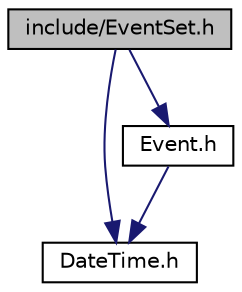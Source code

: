 digraph "include/EventSet.h"
{
 // LATEX_PDF_SIZE
  edge [fontname="Helvetica",fontsize="10",labelfontname="Helvetica",labelfontsize="10"];
  node [fontname="Helvetica",fontsize="10",shape=record];
  Node1 [label="include/EventSet.h",height=0.2,width=0.4,color="black", fillcolor="grey75", style="filled", fontcolor="black",tooltip=" "];
  Node1 -> Node2 [color="midnightblue",fontsize="10",style="solid",fontname="Helvetica"];
  Node2 [label="DateTime.h",height=0.2,width=0.4,color="black", fillcolor="white", style="filled",URL="$DateTime_8h.html",tooltip=" "];
  Node1 -> Node3 [color="midnightblue",fontsize="10",style="solid",fontname="Helvetica"];
  Node3 [label="Event.h",height=0.2,width=0.4,color="black", fillcolor="white", style="filled",URL="$Event_8h.html",tooltip=" "];
  Node3 -> Node2 [color="midnightblue",fontsize="10",style="solid",fontname="Helvetica"];
}
